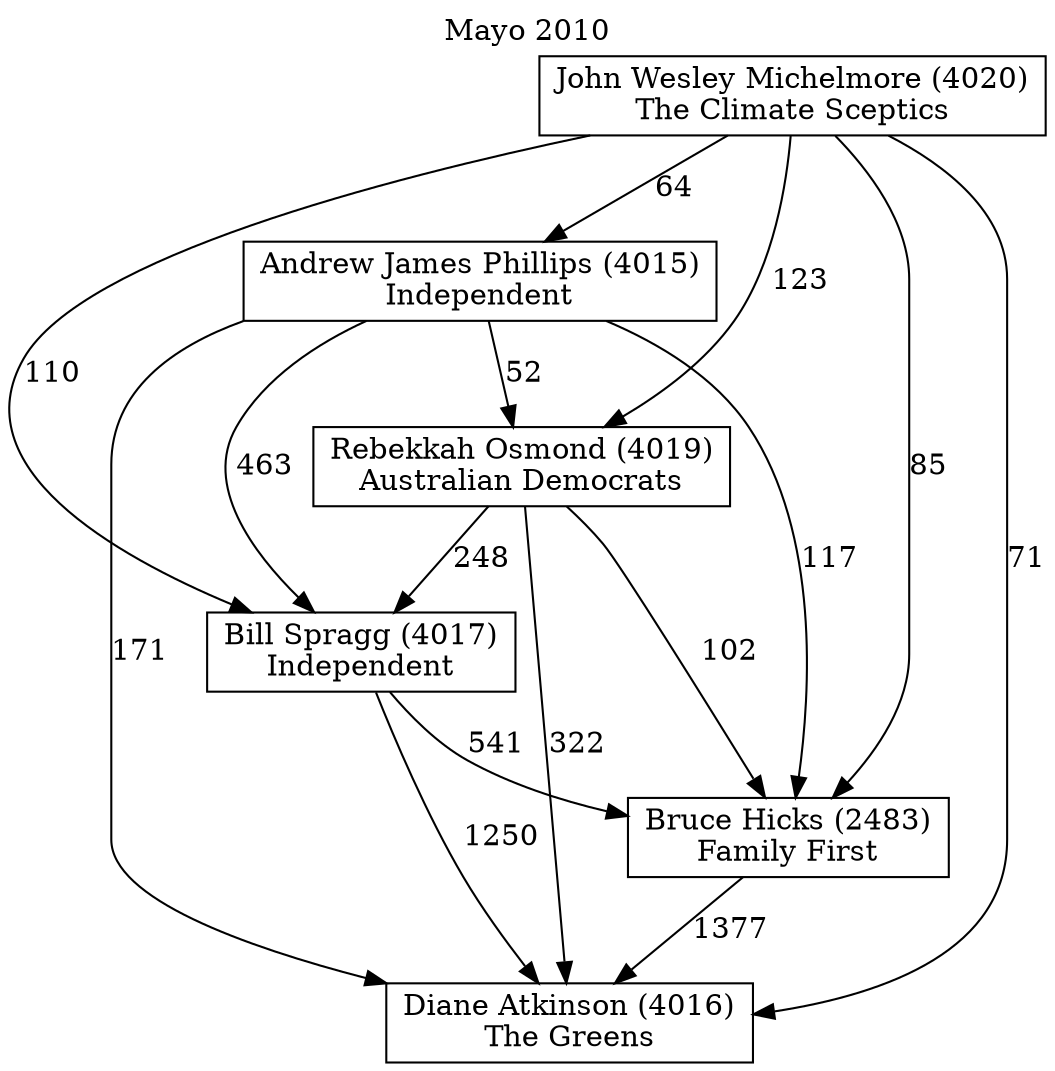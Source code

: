 // House preference flow
digraph "Diane Atkinson (4016)_Mayo_2010" {
	graph [label="Mayo 2010" labelloc=t mclimit=10]
	node [shape=box]
	"Andrew James Phillips (4015)" [label="Andrew James Phillips (4015)
Independent"]
	"Bill Spragg (4017)" [label="Bill Spragg (4017)
Independent"]
	"Bruce Hicks (2483)" [label="Bruce Hicks (2483)
Family First"]
	"Diane Atkinson (4016)" [label="Diane Atkinson (4016)
The Greens"]
	"John Wesley Michelmore (4020)" [label="John Wesley Michelmore (4020)
The Climate Sceptics"]
	"Rebekkah Osmond (4019)" [label="Rebekkah Osmond (4019)
Australian Democrats"]
	"Andrew James Phillips (4015)" -> "Bill Spragg (4017)" [label=463]
	"Andrew James Phillips (4015)" -> "Bruce Hicks (2483)" [label=117]
	"Andrew James Phillips (4015)" -> "Diane Atkinson (4016)" [label=171]
	"Andrew James Phillips (4015)" -> "Rebekkah Osmond (4019)" [label=52]
	"Bill Spragg (4017)" -> "Bruce Hicks (2483)" [label=541]
	"Bill Spragg (4017)" -> "Diane Atkinson (4016)" [label=1250]
	"Bruce Hicks (2483)" -> "Diane Atkinson (4016)" [label=1377]
	"John Wesley Michelmore (4020)" -> "Andrew James Phillips (4015)" [label=64]
	"John Wesley Michelmore (4020)" -> "Bill Spragg (4017)" [label=110]
	"John Wesley Michelmore (4020)" -> "Bruce Hicks (2483)" [label=85]
	"John Wesley Michelmore (4020)" -> "Diane Atkinson (4016)" [label=71]
	"John Wesley Michelmore (4020)" -> "Rebekkah Osmond (4019)" [label=123]
	"Rebekkah Osmond (4019)" -> "Bill Spragg (4017)" [label=248]
	"Rebekkah Osmond (4019)" -> "Bruce Hicks (2483)" [label=102]
	"Rebekkah Osmond (4019)" -> "Diane Atkinson (4016)" [label=322]
}
